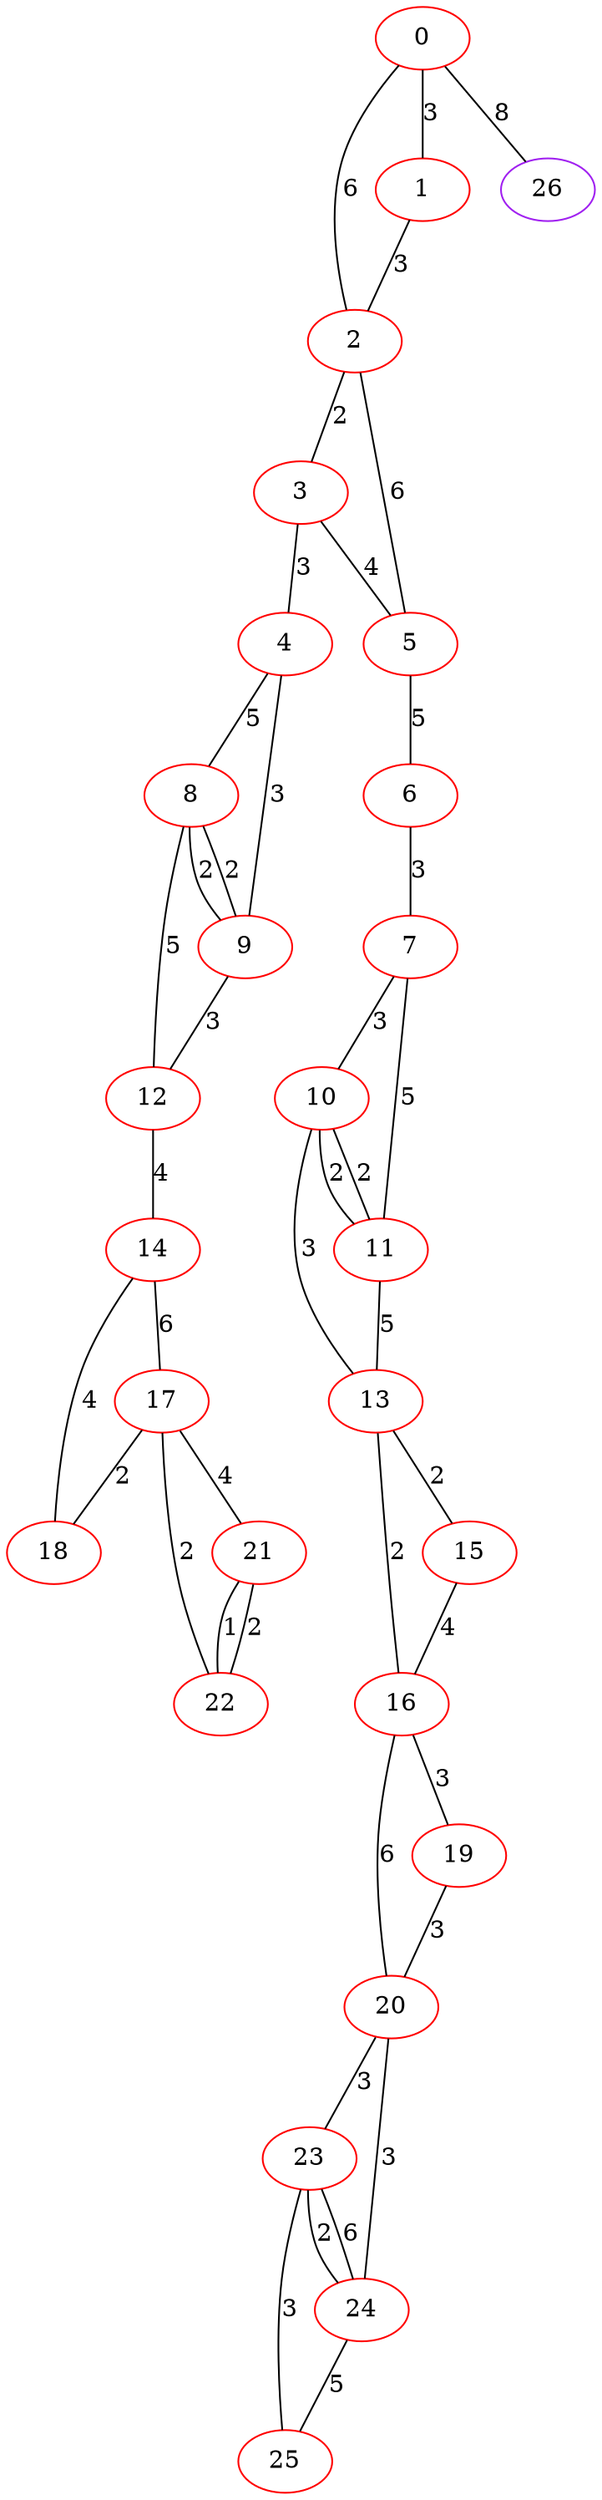 graph "" {
0 [color=red, weight=1];
1 [color=red, weight=1];
2 [color=red, weight=1];
3 [color=red, weight=1];
4 [color=red, weight=1];
5 [color=red, weight=1];
6 [color=red, weight=1];
7 [color=red, weight=1];
8 [color=red, weight=1];
9 [color=red, weight=1];
10 [color=red, weight=1];
11 [color=red, weight=1];
12 [color=red, weight=1];
13 [color=red, weight=1];
14 [color=red, weight=1];
15 [color=red, weight=1];
16 [color=red, weight=1];
17 [color=red, weight=1];
18 [color=red, weight=1];
19 [color=red, weight=1];
20 [color=red, weight=1];
21 [color=red, weight=1];
22 [color=red, weight=1];
23 [color=red, weight=1];
24 [color=red, weight=1];
25 [color=red, weight=1];
26 [color=purple, weight=4];
0 -- 1  [key=0, label=3];
0 -- 2  [key=0, label=6];
0 -- 26  [key=0, label=8];
1 -- 2  [key=0, label=3];
2 -- 3  [key=0, label=2];
2 -- 5  [key=0, label=6];
3 -- 4  [key=0, label=3];
3 -- 5  [key=0, label=4];
4 -- 8  [key=0, label=5];
4 -- 9  [key=0, label=3];
5 -- 6  [key=0, label=5];
6 -- 7  [key=0, label=3];
7 -- 10  [key=0, label=3];
7 -- 11  [key=0, label=5];
8 -- 9  [key=0, label=2];
8 -- 9  [key=1, label=2];
8 -- 12  [key=0, label=5];
9 -- 12  [key=0, label=3];
10 -- 11  [key=0, label=2];
10 -- 11  [key=1, label=2];
10 -- 13  [key=0, label=3];
11 -- 13  [key=0, label=5];
12 -- 14  [key=0, label=4];
13 -- 16  [key=0, label=2];
13 -- 15  [key=0, label=2];
14 -- 17  [key=0, label=6];
14 -- 18  [key=0, label=4];
15 -- 16  [key=0, label=4];
16 -- 19  [key=0, label=3];
16 -- 20  [key=0, label=6];
17 -- 18  [key=0, label=2];
17 -- 21  [key=0, label=4];
17 -- 22  [key=0, label=2];
19 -- 20  [key=0, label=3];
20 -- 24  [key=0, label=3];
20 -- 23  [key=0, label=3];
21 -- 22  [key=0, label=1];
21 -- 22  [key=1, label=2];
23 -- 24  [key=0, label=2];
23 -- 24  [key=1, label=6];
23 -- 25  [key=0, label=3];
24 -- 25  [key=0, label=5];
}
